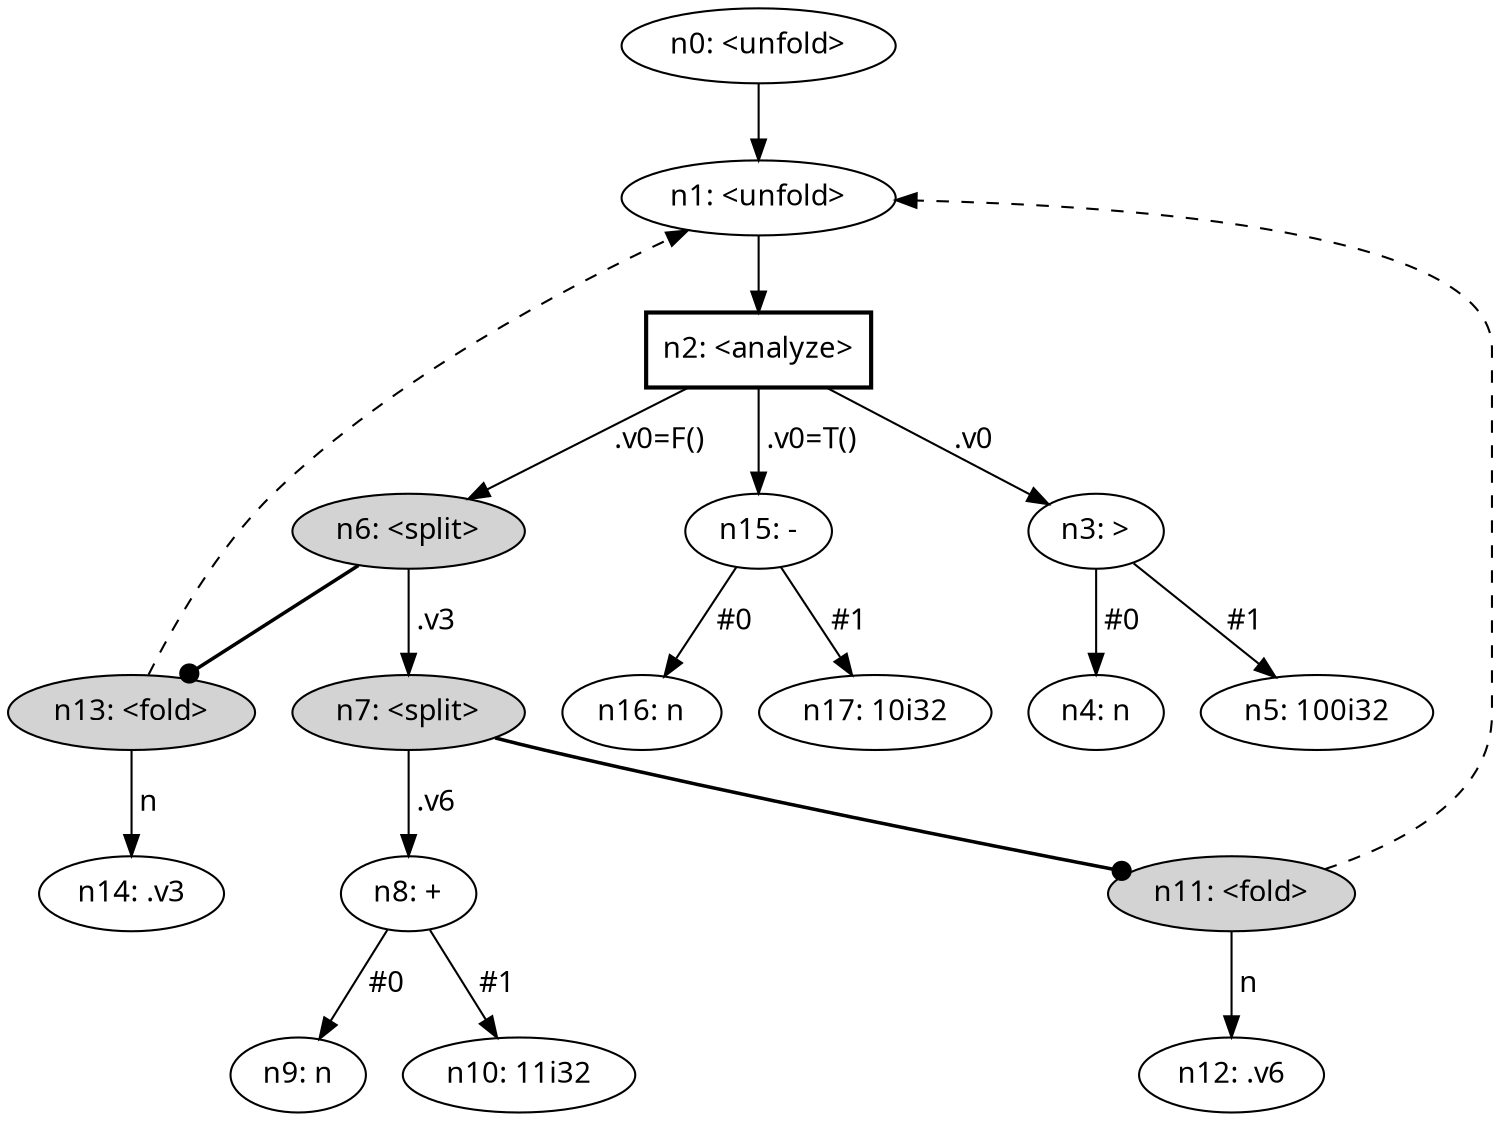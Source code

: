 digraph {
    node [fontname="bold helvetica"];
    edge [fontname="bold helvetica"];
    n0 [label="n0: <unfold>"];
    n1 [label="n1: <unfold>"];
    n0 -> n1;
    n2 [label="n2: <analyze>"] [shape=box style=bold];
    n1 -> n2;
    n3 [label="n3: >"];
    n2 -> n3 [label=" .v0 "];
    n4 [label="n4: n"];
    n3 -> n4 [label=" #0 "];
    n5 [label="n5: 100i32"];
    n3 -> n5 [label=" #1 "];
    n6 [label="n6: <split>"] [style=filled];
    n2 -> n6 [label=" .v0=F() "];
    n7 [label="n7: <split>"] [style=filled];
    n6 -> n7 [label=" .v3 "];
    n8 [label="n8: +"];
    n7 -> n8 [label=" .v6 "];
    n9 [label="n9: n"];
    n8 -> n9 [label=" #0 "];
    n10 [label="n10: 11i32"];
    n8 -> n10 [label=" #1 "];
    n11 [label="n11: <fold>"] [style=filled];
    n7 -> n11 [penwidth=1.7 arrowhead=dot];
    n11 -> n1 [style=dashed];
    n12 [label="n12: .v6"];
    n11 -> n12 [label=" n "];
    n13 [label="n13: <fold>"] [style=filled];
    n6 -> n13 [penwidth=1.7 arrowhead=dot];
    n13 -> n1 [style=dashed];
    n14 [label="n14: .v3"];
    n13 -> n14 [label=" n "];
    n15 [label="n15: -"];
    n2 -> n15 [label=" .v0=T() "];
    n16 [label="n16: n"];
    n15 -> n16 [label=" #0 "];
    n17 [label="n17: 10i32"];
    n15 -> n17 [label=" #1 "];
}
